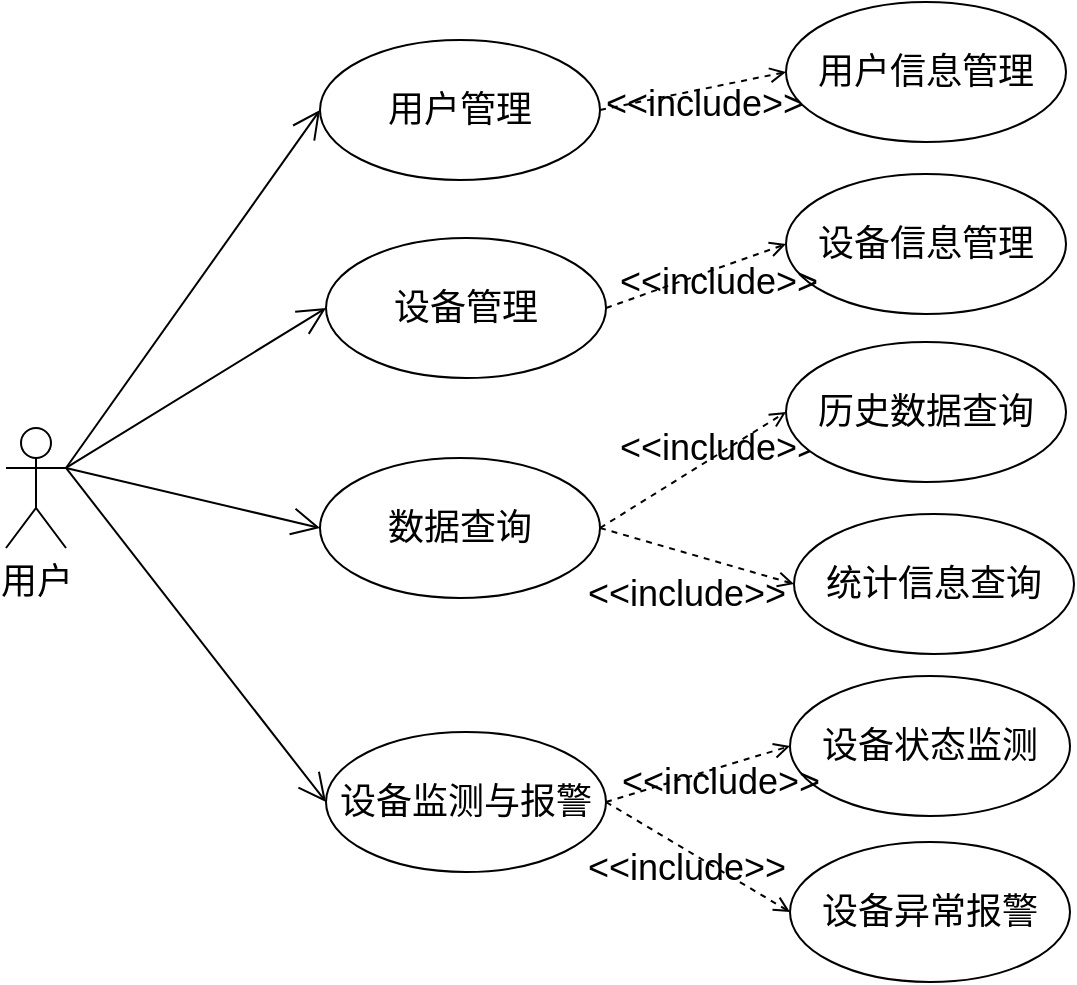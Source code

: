 <mxfile version="21.1.4" type="github">
  <diagram name="第 1 页" id="u4HGHAHaRQ3az1ddJt9K">
    <mxGraphModel dx="1615" dy="745" grid="1" gridSize="10" guides="1" tooltips="1" connect="1" arrows="1" fold="1" page="1" pageScale="1" pageWidth="827" pageHeight="1169" math="0" shadow="0">
      <root>
        <mxCell id="0" />
        <mxCell id="1" parent="0" />
        <mxCell id="23DuI4QIYEbioL7hd8h3-1" style="edgeStyle=none;rounded=0;orthogonalLoop=1;jettySize=auto;html=1;entryX=0;entryY=0.5;entryDx=0;entryDy=0;fontSize=18;" parent="1" edge="1">
          <mxGeometry relative="1" as="geometry">
            <mxPoint x="550" y="115" as="sourcePoint" />
            <mxPoint x="550" y="115" as="targetPoint" />
          </mxGeometry>
        </mxCell>
        <mxCell id="23DuI4QIYEbioL7hd8h3-2" style="edgeStyle=none;rounded=0;orthogonalLoop=1;jettySize=auto;html=1;entryX=0;entryY=0.5;entryDx=0;entryDy=0;fontSize=18;" parent="1" edge="1">
          <mxGeometry relative="1" as="geometry">
            <mxPoint x="547" y="73" as="sourcePoint" />
            <mxPoint x="547" y="73" as="targetPoint" />
          </mxGeometry>
        </mxCell>
        <mxCell id="23DuI4QIYEbioL7hd8h3-3" value="" style="endArrow=open;endFill=1;endSize=12;html=1;rounded=0;fontSize=18;exitX=1;exitY=0.333;exitDx=0;exitDy=0;exitPerimeter=0;entryX=0;entryY=0.5;entryDx=0;entryDy=0;" parent="1" source="23DuI4QIYEbioL7hd8h3-7" target="23DuI4QIYEbioL7hd8h3-4" edge="1">
          <mxGeometry width="160" relative="1" as="geometry">
            <mxPoint x="170" y="250" as="sourcePoint" />
            <mxPoint x="290" y="325" as="targetPoint" />
          </mxGeometry>
        </mxCell>
        <mxCell id="23DuI4QIYEbioL7hd8h3-4" value="用户管理" style="ellipse;whiteSpace=wrap;html=1;fontSize=18;" parent="1" vertex="1">
          <mxGeometry x="307" y="36" width="140" height="70" as="geometry" />
        </mxCell>
        <mxCell id="23DuI4QIYEbioL7hd8h3-5" value="&amp;lt;&amp;lt;include&amp;gt;&amp;gt;" style="html=1;verticalAlign=bottom;labelBackgroundColor=none;endArrow=open;endFill=0;dashed=1;rounded=0;fontSize=18;entryX=0;entryY=0.5;entryDx=0;entryDy=0;exitX=1;exitY=0.5;exitDx=0;exitDy=0;" parent="1" source="23DuI4QIYEbioL7hd8h3-4" target="23DuI4QIYEbioL7hd8h3-9" edge="1">
          <mxGeometry x="0.025" y="-21" width="160" relative="1" as="geometry">
            <mxPoint x="447" y="68" as="sourcePoint" />
            <mxPoint x="467" y="-52" as="targetPoint" />
            <mxPoint as="offset" />
          </mxGeometry>
        </mxCell>
        <mxCell id="23DuI4QIYEbioL7hd8h3-6" value="设备监测与报警" style="ellipse;whiteSpace=wrap;html=1;fontSize=18;" parent="1" vertex="1">
          <mxGeometry x="310" y="382" width="140" height="70" as="geometry" />
        </mxCell>
        <mxCell id="23DuI4QIYEbioL7hd8h3-7" value="&lt;span style=&quot;font-size: 18px;&quot;&gt;用户&lt;/span&gt;" style="shape=umlActor;verticalLabelPosition=bottom;verticalAlign=top;html=1;outlineConnect=0;" parent="1" vertex="1">
          <mxGeometry x="150" y="230" width="30" height="60" as="geometry" />
        </mxCell>
        <mxCell id="23DuI4QIYEbioL7hd8h3-8" value="" style="endArrow=open;endFill=1;endSize=12;html=1;rounded=0;fontSize=18;exitX=1;exitY=0.333;exitDx=0;exitDy=0;exitPerimeter=0;entryX=0;entryY=0.5;entryDx=0;entryDy=0;" parent="1" source="23DuI4QIYEbioL7hd8h3-7" target="23DuI4QIYEbioL7hd8h3-6" edge="1">
          <mxGeometry width="160" relative="1" as="geometry">
            <mxPoint x="180" y="200" as="sourcePoint" />
            <mxPoint x="300" y="110" as="targetPoint" />
          </mxGeometry>
        </mxCell>
        <mxCell id="23DuI4QIYEbioL7hd8h3-9" value="用户信息管理" style="ellipse;whiteSpace=wrap;html=1;fontSize=18;" parent="1" vertex="1">
          <mxGeometry x="540" y="17" width="140" height="70" as="geometry" />
        </mxCell>
        <mxCell id="23DuI4QIYEbioL7hd8h3-11" value="设备状态监测" style="ellipse;whiteSpace=wrap;html=1;fontSize=18;" parent="1" vertex="1">
          <mxGeometry x="542" y="354" width="140" height="70" as="geometry" />
        </mxCell>
        <mxCell id="23DuI4QIYEbioL7hd8h3-13" value="设备异常报警" style="ellipse;whiteSpace=wrap;html=1;fontSize=18;" parent="1" vertex="1">
          <mxGeometry x="542" y="437" width="140" height="70" as="geometry" />
        </mxCell>
        <mxCell id="23DuI4QIYEbioL7hd8h3-14" value="&amp;lt;&amp;lt;include&amp;gt;&amp;gt;" style="html=1;verticalAlign=bottom;labelBackgroundColor=none;endArrow=open;endFill=0;dashed=1;rounded=0;fontSize=18;exitX=1;exitY=0.5;exitDx=0;exitDy=0;entryX=0;entryY=0.5;entryDx=0;entryDy=0;" parent="1" source="23DuI4QIYEbioL7hd8h3-6" target="23DuI4QIYEbioL7hd8h3-11" edge="1">
          <mxGeometry x="0.11" y="-20" width="160" relative="1" as="geometry">
            <mxPoint x="800" y="419" as="sourcePoint" />
            <mxPoint x="540" y="404" as="targetPoint" />
            <mxPoint as="offset" />
          </mxGeometry>
        </mxCell>
        <mxCell id="23DuI4QIYEbioL7hd8h3-15" value="&amp;lt;&amp;lt;include&amp;gt;&amp;gt;" style="html=1;verticalAlign=bottom;labelBackgroundColor=none;endArrow=open;endFill=0;dashed=1;rounded=0;fontSize=18;exitX=1;exitY=0.5;exitDx=0;exitDy=0;entryX=0;entryY=0.5;entryDx=0;entryDy=0;" parent="1" source="23DuI4QIYEbioL7hd8h3-6" target="23DuI4QIYEbioL7hd8h3-13" edge="1">
          <mxGeometry x="0.104" y="-20" width="160" relative="1" as="geometry">
            <mxPoint x="420" y="549" as="sourcePoint" />
            <mxPoint x="510" y="599" as="targetPoint" />
            <mxPoint as="offset" />
          </mxGeometry>
        </mxCell>
        <mxCell id="23DuI4QIYEbioL7hd8h3-20" value="设备管理" style="ellipse;whiteSpace=wrap;html=1;fontSize=18;" parent="1" vertex="1">
          <mxGeometry x="310" y="135" width="140" height="70" as="geometry" />
        </mxCell>
        <mxCell id="23DuI4QIYEbioL7hd8h3-21" value="" style="endArrow=open;endFill=1;endSize=12;html=1;rounded=0;fontSize=18;exitX=1;exitY=0.333;exitDx=0;exitDy=0;exitPerimeter=0;entryX=0;entryY=0.5;entryDx=0;entryDy=0;" parent="1" source="23DuI4QIYEbioL7hd8h3-7" target="23DuI4QIYEbioL7hd8h3-20" edge="1">
          <mxGeometry width="160" relative="1" as="geometry">
            <mxPoint x="220" y="160" as="sourcePoint" />
            <mxPoint x="340" y="341" as="targetPoint" />
          </mxGeometry>
        </mxCell>
        <mxCell id="23DuI4QIYEbioL7hd8h3-22" value="设备信息管理" style="ellipse;whiteSpace=wrap;html=1;fontSize=18;" parent="1" vertex="1">
          <mxGeometry x="540" y="103" width="140" height="70" as="geometry" />
        </mxCell>
        <mxCell id="23DuI4QIYEbioL7hd8h3-24" value="&amp;lt;&amp;lt;include&amp;gt;&amp;gt;" style="html=1;verticalAlign=bottom;labelBackgroundColor=none;endArrow=open;endFill=0;dashed=1;rounded=0;fontSize=18;exitX=1;exitY=0.5;exitDx=0;exitDy=0;entryX=0;entryY=0.5;entryDx=0;entryDy=0;" parent="1" source="23DuI4QIYEbioL7hd8h3-20" target="23DuI4QIYEbioL7hd8h3-22" edge="1">
          <mxGeometry x="0.104" y="-20" width="160" relative="1" as="geometry">
            <mxPoint x="820" y="142" as="sourcePoint" />
            <mxPoint x="920" y="81" as="targetPoint" />
            <mxPoint as="offset" />
          </mxGeometry>
        </mxCell>
        <mxCell id="23DuI4QIYEbioL7hd8h3-29" value="&amp;lt;&amp;lt;include&amp;gt;&amp;gt;" style="html=1;verticalAlign=bottom;labelBackgroundColor=none;endArrow=open;endFill=0;dashed=1;rounded=0;fontSize=18;exitX=1;exitY=0.5;exitDx=0;exitDy=0;entryX=0;entryY=0.5;entryDx=0;entryDy=0;" parent="1" source="23DuI4QIYEbioL7hd8h3-45" target="23DuI4QIYEbioL7hd8h3-30" edge="1">
          <mxGeometry x="0.163" y="-9" width="160" relative="1" as="geometry">
            <mxPoint x="800" y="132" as="sourcePoint" />
            <mxPoint x="550" y="212" as="targetPoint" />
            <mxPoint as="offset" />
          </mxGeometry>
        </mxCell>
        <mxCell id="23DuI4QIYEbioL7hd8h3-30" value="历史数据查询" style="ellipse;whiteSpace=wrap;html=1;fontSize=18;" parent="1" vertex="1">
          <mxGeometry x="540" y="187" width="140" height="70" as="geometry" />
        </mxCell>
        <mxCell id="23DuI4QIYEbioL7hd8h3-42" value="统计信息查询" style="ellipse;whiteSpace=wrap;html=1;fontSize=18;" parent="1" vertex="1">
          <mxGeometry x="544" y="273" width="140" height="70" as="geometry" />
        </mxCell>
        <mxCell id="23DuI4QIYEbioL7hd8h3-44" value="&amp;lt;&amp;lt;include&amp;gt;&amp;gt;" style="html=1;verticalAlign=bottom;labelBackgroundColor=none;endArrow=open;endFill=0;dashed=1;rounded=0;fontSize=18;exitX=1;exitY=0.5;exitDx=0;exitDy=0;entryX=0;entryY=0.5;entryDx=0;entryDy=0;" parent="1" source="23DuI4QIYEbioL7hd8h3-45" target="23DuI4QIYEbioL7hd8h3-42" edge="1">
          <mxGeometry x="0.083" y="-33" width="160" relative="1" as="geometry">
            <mxPoint x="1070" y="120" as="sourcePoint" />
            <mxPoint x="1160" y="145" as="targetPoint" />
            <mxPoint as="offset" />
          </mxGeometry>
        </mxCell>
        <mxCell id="23DuI4QIYEbioL7hd8h3-45" value="数据查询" style="ellipse;whiteSpace=wrap;html=1;fontSize=18;" parent="1" vertex="1">
          <mxGeometry x="307" y="245" width="140" height="70" as="geometry" />
        </mxCell>
        <mxCell id="23DuI4QIYEbioL7hd8h3-46" value="" style="endArrow=open;endFill=1;endSize=12;html=1;rounded=0;fontSize=18;exitX=1;exitY=0.333;exitDx=0;exitDy=0;exitPerimeter=0;entryX=0;entryY=0.5;entryDx=0;entryDy=0;" parent="1" source="23DuI4QIYEbioL7hd8h3-7" target="23DuI4QIYEbioL7hd8h3-45" edge="1">
          <mxGeometry width="160" relative="1" as="geometry">
            <mxPoint x="140" y="270" as="sourcePoint" />
            <mxPoint x="370" y="220" as="targetPoint" />
          </mxGeometry>
        </mxCell>
      </root>
    </mxGraphModel>
  </diagram>
</mxfile>
